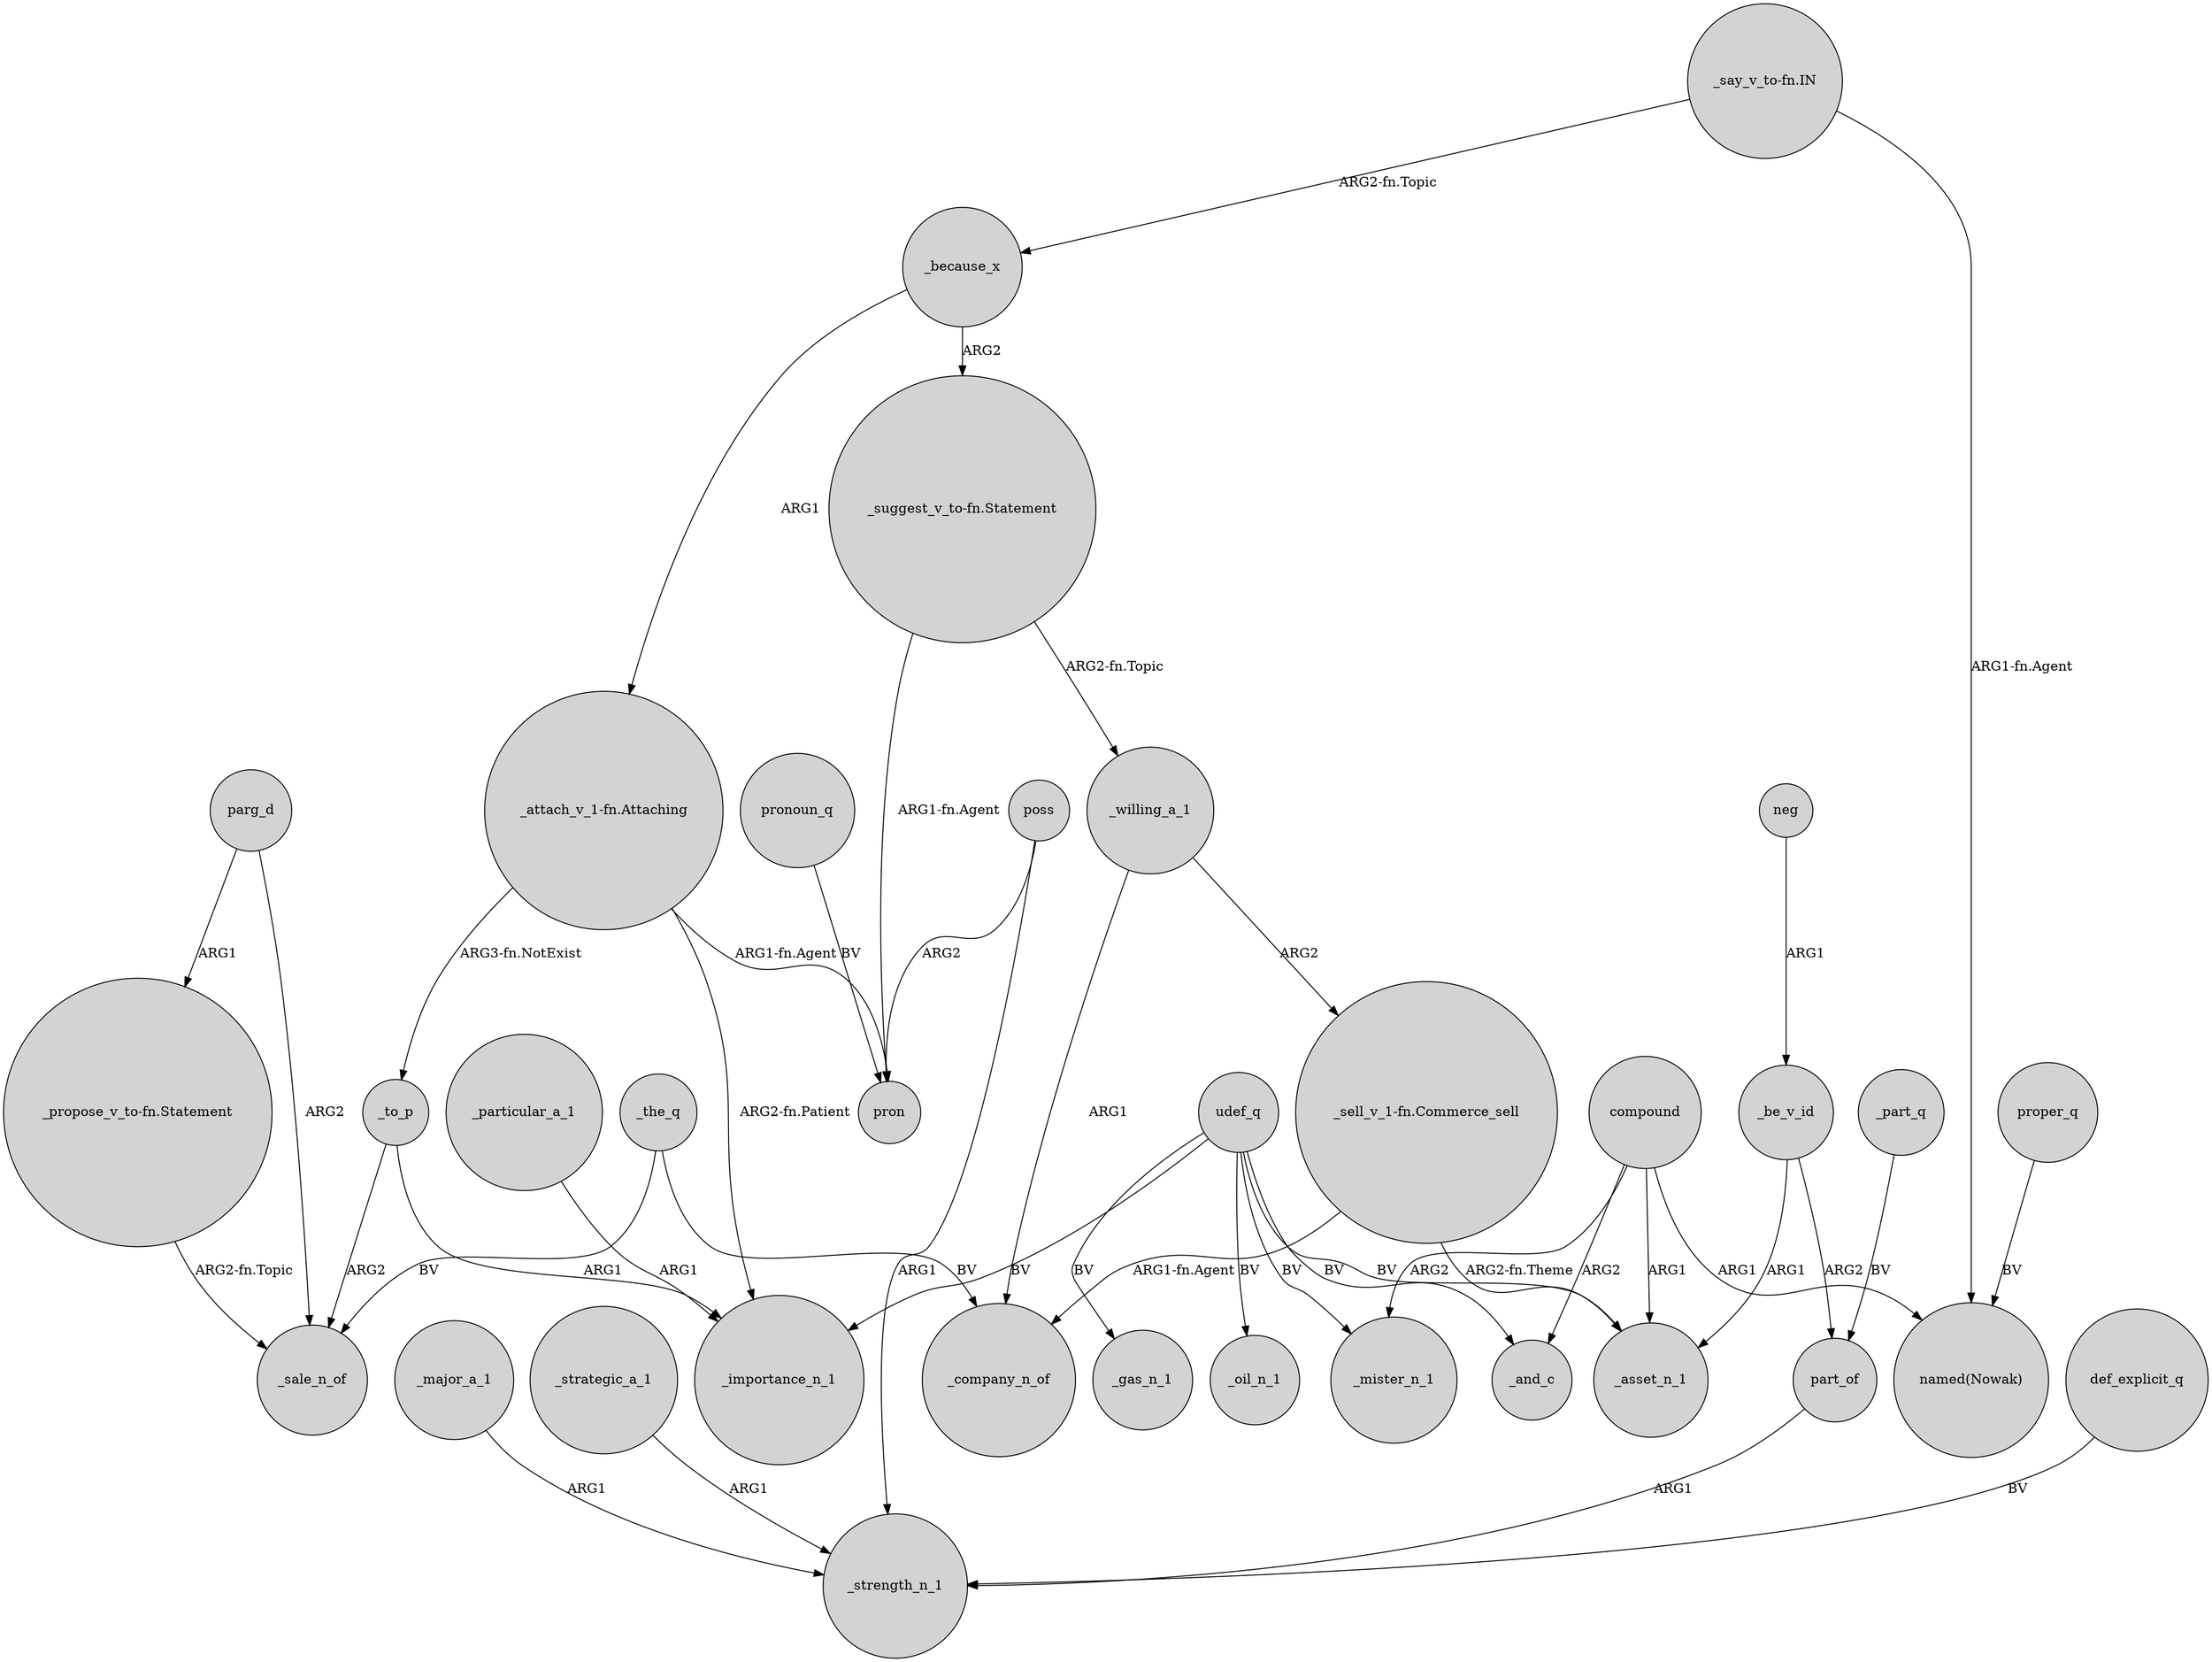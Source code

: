 digraph {
	node [shape=circle style=filled]
	"_suggest_v_to-fn.Statement" -> pron [label="ARG1-fn.Agent"]
	poss -> pron [label=ARG2]
	udef_q -> _importance_n_1 [label=BV]
	_major_a_1 -> _strength_n_1 [label=ARG1]
	_strategic_a_1 -> _strength_n_1 [label=ARG1]
	compound -> _mister_n_1 [label=ARG2]
	compound -> "named(Nowak)" [label=ARG1]
	"_say_v_to-fn.IN" -> "named(Nowak)" [label="ARG1-fn.Agent"]
	"_suggest_v_to-fn.Statement" -> _willing_a_1 [label="ARG2-fn.Topic"]
	udef_q -> _mister_n_1 [label=BV]
	_to_p -> _sale_n_of [label=ARG2]
	_because_x -> "_suggest_v_to-fn.Statement" [label=ARG2]
	compound -> _asset_n_1 [label=ARG1]
	parg_d -> "_propose_v_to-fn.Statement" [label=ARG1]
	udef_q -> _asset_n_1 [label=BV]
	"_attach_v_1-fn.Attaching" -> pron [label="ARG1-fn.Agent"]
	_the_q -> _company_n_of [label=BV]
	_part_q -> part_of [label=BV]
	"_say_v_to-fn.IN" -> _because_x [label="ARG2-fn.Topic"]
	"_sell_v_1-fn.Commerce_sell" -> _asset_n_1 [label="ARG2-fn.Theme"]
	_because_x -> "_attach_v_1-fn.Attaching" [label=ARG1]
	proper_q -> "named(Nowak)" [label=BV]
	pronoun_q -> pron [label=BV]
	compound -> _and_c [label=ARG2]
	part_of -> _strength_n_1 [label=ARG1]
	_the_q -> _sale_n_of [label=BV]
	parg_d -> _sale_n_of [label=ARG2]
	def_explicit_q -> _strength_n_1 [label=BV]
	"_propose_v_to-fn.Statement" -> _sale_n_of [label="ARG2-fn.Topic"]
	udef_q -> _gas_n_1 [label=BV]
	poss -> _strength_n_1 [label=ARG1]
	_to_p -> _importance_n_1 [label=ARG1]
	_willing_a_1 -> _company_n_of [label=ARG1]
	_willing_a_1 -> "_sell_v_1-fn.Commerce_sell" [label=ARG2]
	udef_q -> _oil_n_1 [label=BV]
	"_attach_v_1-fn.Attaching" -> _importance_n_1 [label="ARG2-fn.Patient"]
	_particular_a_1 -> _importance_n_1 [label=ARG1]
	neg -> _be_v_id [label=ARG1]
	"_attach_v_1-fn.Attaching" -> _to_p [label="ARG3-fn.NotExist"]
	_be_v_id -> _asset_n_1 [label=ARG1]
	_be_v_id -> part_of [label=ARG2]
	udef_q -> _and_c [label=BV]
	"_sell_v_1-fn.Commerce_sell" -> _company_n_of [label="ARG1-fn.Agent"]
}
